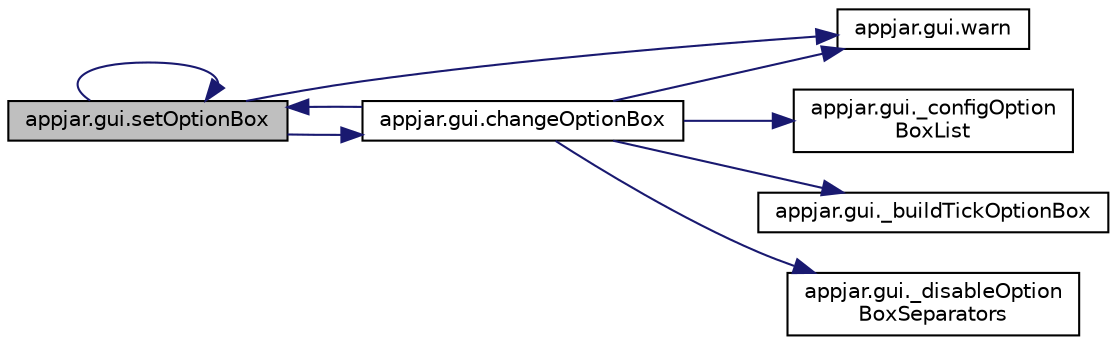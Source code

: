 digraph "appjar.gui.setOptionBox"
{
  edge [fontname="Helvetica",fontsize="10",labelfontname="Helvetica",labelfontsize="10"];
  node [fontname="Helvetica",fontsize="10",shape=record];
  rankdir="LR";
  Node1888 [label="appjar.gui.setOptionBox",height=0.2,width=0.4,color="black", fillcolor="grey75", style="filled", fontcolor="black"];
  Node1888 -> Node1889 [color="midnightblue",fontsize="10",style="solid",fontname="Helvetica"];
  Node1889 [label="appjar.gui.warn",height=0.2,width=0.4,color="black", fillcolor="white", style="filled",URL="$classappjar_1_1gui.html#a3ab0139430263b1913b4078cf34e7098"];
  Node1888 -> Node1890 [color="midnightblue",fontsize="10",style="solid",fontname="Helvetica"];
  Node1890 [label="appjar.gui.changeOptionBox",height=0.2,width=0.4,color="black", fillcolor="white", style="filled",URL="$classappjar_1_1gui.html#a974171d577bb5819246fb5c15c1e4fa8"];
  Node1890 -> Node1891 [color="midnightblue",fontsize="10",style="solid",fontname="Helvetica"];
  Node1891 [label="appjar.gui._configOption\lBoxList",height=0.2,width=0.4,color="black", fillcolor="white", style="filled",URL="$classappjar_1_1gui.html#adf8f2708fccc3dd7aabf89a51b99c84a"];
  Node1890 -> Node1889 [color="midnightblue",fontsize="10",style="solid",fontname="Helvetica"];
  Node1890 -> Node1892 [color="midnightblue",fontsize="10",style="solid",fontname="Helvetica"];
  Node1892 [label="appjar.gui._buildTickOptionBox",height=0.2,width=0.4,color="black", fillcolor="white", style="filled",URL="$classappjar_1_1gui.html#a2972ad12f09ae0257127f51a7fa3b214"];
  Node1890 -> Node1893 [color="midnightblue",fontsize="10",style="solid",fontname="Helvetica"];
  Node1893 [label="appjar.gui._disableOption\lBoxSeparators",height=0.2,width=0.4,color="black", fillcolor="white", style="filled",URL="$classappjar_1_1gui.html#a37d662a79a1c51f5a89cabec8c2600e9"];
  Node1890 -> Node1888 [color="midnightblue",fontsize="10",style="solid",fontname="Helvetica"];
  Node1888 -> Node1888 [color="midnightblue",fontsize="10",style="solid",fontname="Helvetica"];
}

